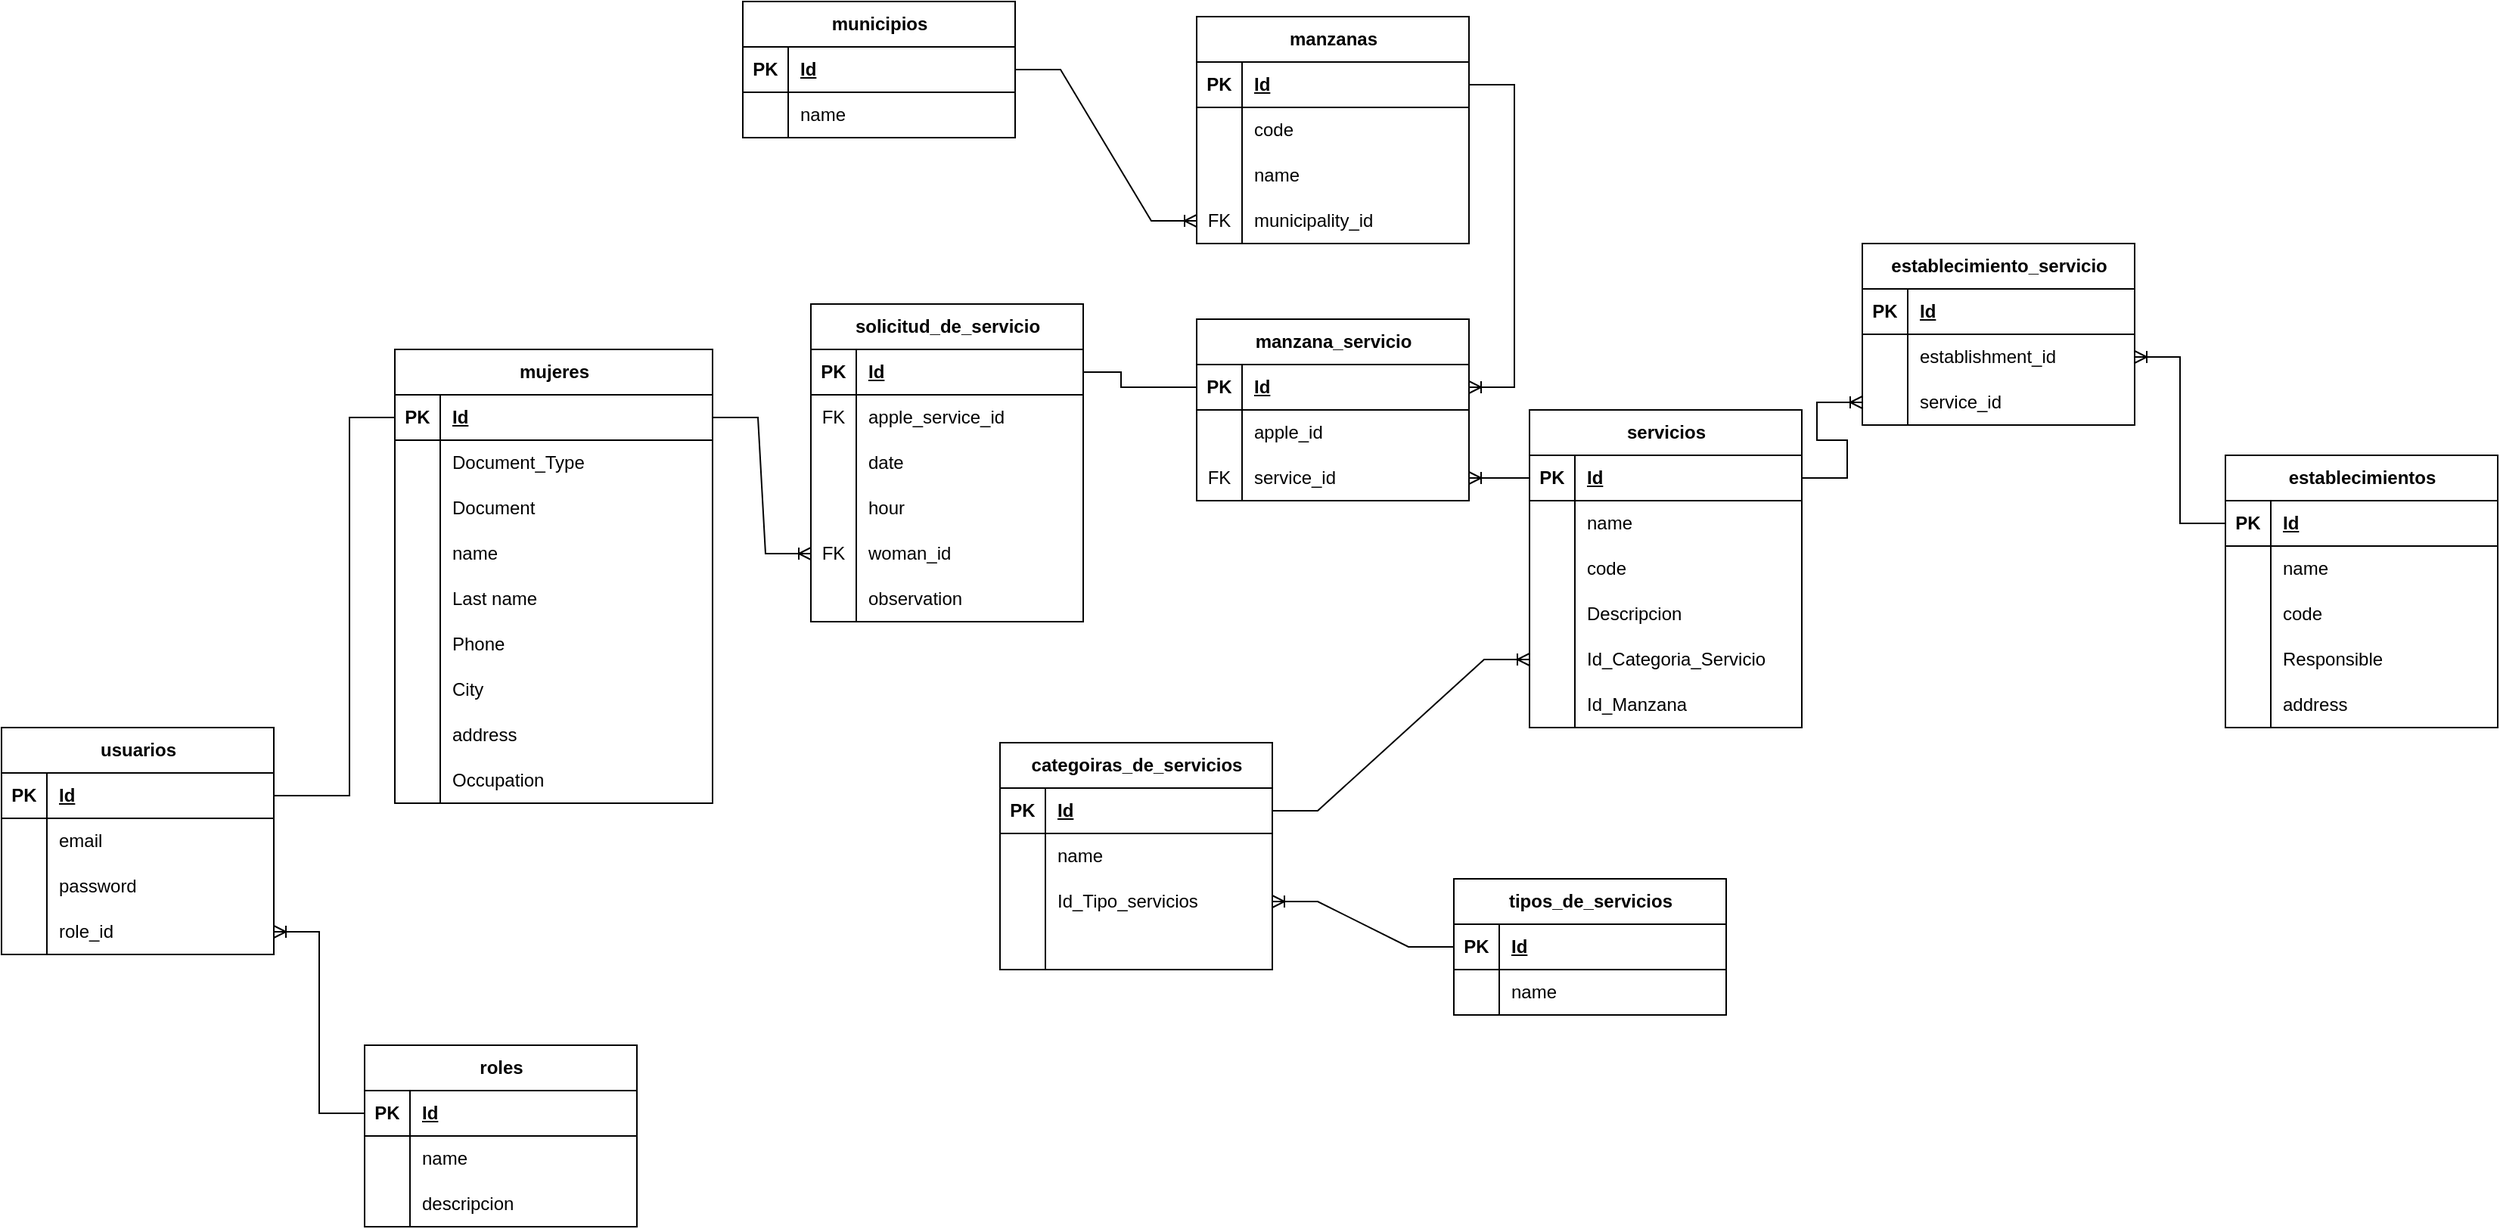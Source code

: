 <mxfile version="20.8.16" type="device"><diagram name="Página-1" id="1Esb1U3vn8KjZxYMrTXA"><mxGraphModel dx="1517" dy="405" grid="1" gridSize="10" guides="1" tooltips="1" connect="1" arrows="1" fold="1" page="1" pageScale="1" pageWidth="827" pageHeight="1169" math="0" shadow="0"><root><mxCell id="0"/><mxCell id="1" parent="0"/><mxCell id="nbecH-jG8fhPAwq5jKJ--27" value="manzanas" style="shape=table;startSize=30;container=1;collapsible=1;childLayout=tableLayout;fixedRows=1;rowLines=0;fontStyle=1;align=center;resizeLast=1;html=1;" parent="1" vertex="1"><mxGeometry x="180" y="40" width="180" height="150" as="geometry"/></mxCell><mxCell id="nbecH-jG8fhPAwq5jKJ--28" value="" style="shape=tableRow;horizontal=0;startSize=0;swimlaneHead=0;swimlaneBody=0;fillColor=none;collapsible=0;dropTarget=0;points=[[0,0.5],[1,0.5]];portConstraint=eastwest;top=0;left=0;right=0;bottom=1;" parent="nbecH-jG8fhPAwq5jKJ--27" vertex="1"><mxGeometry y="30" width="180" height="30" as="geometry"/></mxCell><mxCell id="nbecH-jG8fhPAwq5jKJ--29" value="PK" style="shape=partialRectangle;connectable=0;fillColor=none;top=0;left=0;bottom=0;right=0;fontStyle=1;overflow=hidden;whiteSpace=wrap;html=1;" parent="nbecH-jG8fhPAwq5jKJ--28" vertex="1"><mxGeometry width="30" height="30" as="geometry"><mxRectangle width="30" height="30" as="alternateBounds"/></mxGeometry></mxCell><mxCell id="nbecH-jG8fhPAwq5jKJ--30" value="Id" style="shape=partialRectangle;connectable=0;fillColor=none;top=0;left=0;bottom=0;right=0;align=left;spacingLeft=6;fontStyle=5;overflow=hidden;whiteSpace=wrap;html=1;" parent="nbecH-jG8fhPAwq5jKJ--28" vertex="1"><mxGeometry x="30" width="150" height="30" as="geometry"><mxRectangle width="150" height="30" as="alternateBounds"/></mxGeometry></mxCell><mxCell id="nbecH-jG8fhPAwq5jKJ--31" value="" style="shape=tableRow;horizontal=0;startSize=0;swimlaneHead=0;swimlaneBody=0;fillColor=none;collapsible=0;dropTarget=0;points=[[0,0.5],[1,0.5]];portConstraint=eastwest;top=0;left=0;right=0;bottom=0;" parent="nbecH-jG8fhPAwq5jKJ--27" vertex="1"><mxGeometry y="60" width="180" height="30" as="geometry"/></mxCell><mxCell id="nbecH-jG8fhPAwq5jKJ--32" value="" style="shape=partialRectangle;connectable=0;fillColor=none;top=0;left=0;bottom=0;right=0;editable=1;overflow=hidden;whiteSpace=wrap;html=1;" parent="nbecH-jG8fhPAwq5jKJ--31" vertex="1"><mxGeometry width="30" height="30" as="geometry"><mxRectangle width="30" height="30" as="alternateBounds"/></mxGeometry></mxCell><mxCell id="nbecH-jG8fhPAwq5jKJ--33" value="code" style="shape=partialRectangle;connectable=0;fillColor=none;top=0;left=0;bottom=0;right=0;align=left;spacingLeft=6;overflow=hidden;whiteSpace=wrap;html=1;" parent="nbecH-jG8fhPAwq5jKJ--31" vertex="1"><mxGeometry x="30" width="150" height="30" as="geometry"><mxRectangle width="150" height="30" as="alternateBounds"/></mxGeometry></mxCell><mxCell id="nbecH-jG8fhPAwq5jKJ--34" value="" style="shape=tableRow;horizontal=0;startSize=0;swimlaneHead=0;swimlaneBody=0;fillColor=none;collapsible=0;dropTarget=0;points=[[0,0.5],[1,0.5]];portConstraint=eastwest;top=0;left=0;right=0;bottom=0;" parent="nbecH-jG8fhPAwq5jKJ--27" vertex="1"><mxGeometry y="90" width="180" height="30" as="geometry"/></mxCell><mxCell id="nbecH-jG8fhPAwq5jKJ--35" value="" style="shape=partialRectangle;connectable=0;fillColor=none;top=0;left=0;bottom=0;right=0;editable=1;overflow=hidden;whiteSpace=wrap;html=1;" parent="nbecH-jG8fhPAwq5jKJ--34" vertex="1"><mxGeometry width="30" height="30" as="geometry"><mxRectangle width="30" height="30" as="alternateBounds"/></mxGeometry></mxCell><mxCell id="nbecH-jG8fhPAwq5jKJ--36" value="name" style="shape=partialRectangle;connectable=0;fillColor=none;top=0;left=0;bottom=0;right=0;align=left;spacingLeft=6;overflow=hidden;whiteSpace=wrap;html=1;" parent="nbecH-jG8fhPAwq5jKJ--34" vertex="1"><mxGeometry x="30" width="150" height="30" as="geometry"><mxRectangle width="150" height="30" as="alternateBounds"/></mxGeometry></mxCell><mxCell id="nbecH-jG8fhPAwq5jKJ--37" value="" style="shape=tableRow;horizontal=0;startSize=0;swimlaneHead=0;swimlaneBody=0;fillColor=none;collapsible=0;dropTarget=0;points=[[0,0.5],[1,0.5]];portConstraint=eastwest;top=0;left=0;right=0;bottom=0;" parent="nbecH-jG8fhPAwq5jKJ--27" vertex="1"><mxGeometry y="120" width="180" height="30" as="geometry"/></mxCell><mxCell id="nbecH-jG8fhPAwq5jKJ--38" value="FK" style="shape=partialRectangle;connectable=0;fillColor=none;top=0;left=0;bottom=0;right=0;editable=1;overflow=hidden;whiteSpace=wrap;html=1;" parent="nbecH-jG8fhPAwq5jKJ--37" vertex="1"><mxGeometry width="30" height="30" as="geometry"><mxRectangle width="30" height="30" as="alternateBounds"/></mxGeometry></mxCell><mxCell id="nbecH-jG8fhPAwq5jKJ--39" value="municipality_id" style="shape=partialRectangle;connectable=0;fillColor=none;top=0;left=0;bottom=0;right=0;align=left;spacingLeft=6;overflow=hidden;whiteSpace=wrap;html=1;" parent="nbecH-jG8fhPAwq5jKJ--37" vertex="1"><mxGeometry x="30" width="150" height="30" as="geometry"><mxRectangle width="150" height="30" as="alternateBounds"/></mxGeometry></mxCell><mxCell id="nbecH-jG8fhPAwq5jKJ--40" value="municipios" style="shape=table;startSize=30;container=1;collapsible=1;childLayout=tableLayout;fixedRows=1;rowLines=0;fontStyle=1;align=center;resizeLast=1;html=1;" parent="1" vertex="1"><mxGeometry x="-120" y="30" width="180" height="90" as="geometry"/></mxCell><mxCell id="nbecH-jG8fhPAwq5jKJ--41" value="" style="shape=tableRow;horizontal=0;startSize=0;swimlaneHead=0;swimlaneBody=0;fillColor=none;collapsible=0;dropTarget=0;points=[[0,0.5],[1,0.5]];portConstraint=eastwest;top=0;left=0;right=0;bottom=1;" parent="nbecH-jG8fhPAwq5jKJ--40" vertex="1"><mxGeometry y="30" width="180" height="30" as="geometry"/></mxCell><mxCell id="nbecH-jG8fhPAwq5jKJ--42" value="PK" style="shape=partialRectangle;connectable=0;fillColor=none;top=0;left=0;bottom=0;right=0;fontStyle=1;overflow=hidden;whiteSpace=wrap;html=1;" parent="nbecH-jG8fhPAwq5jKJ--41" vertex="1"><mxGeometry width="30" height="30" as="geometry"><mxRectangle width="30" height="30" as="alternateBounds"/></mxGeometry></mxCell><mxCell id="nbecH-jG8fhPAwq5jKJ--43" value="Id" style="shape=partialRectangle;connectable=0;fillColor=none;top=0;left=0;bottom=0;right=0;align=left;spacingLeft=6;fontStyle=5;overflow=hidden;whiteSpace=wrap;html=1;" parent="nbecH-jG8fhPAwq5jKJ--41" vertex="1"><mxGeometry x="30" width="150" height="30" as="geometry"><mxRectangle width="150" height="30" as="alternateBounds"/></mxGeometry></mxCell><mxCell id="nbecH-jG8fhPAwq5jKJ--44" value="" style="shape=tableRow;horizontal=0;startSize=0;swimlaneHead=0;swimlaneBody=0;fillColor=none;collapsible=0;dropTarget=0;points=[[0,0.5],[1,0.5]];portConstraint=eastwest;top=0;left=0;right=0;bottom=0;" parent="nbecH-jG8fhPAwq5jKJ--40" vertex="1"><mxGeometry y="60" width="180" height="30" as="geometry"/></mxCell><mxCell id="nbecH-jG8fhPAwq5jKJ--45" value="" style="shape=partialRectangle;connectable=0;fillColor=none;top=0;left=0;bottom=0;right=0;editable=1;overflow=hidden;whiteSpace=wrap;html=1;" parent="nbecH-jG8fhPAwq5jKJ--44" vertex="1"><mxGeometry width="30" height="30" as="geometry"><mxRectangle width="30" height="30" as="alternateBounds"/></mxGeometry></mxCell><mxCell id="nbecH-jG8fhPAwq5jKJ--46" value="name" style="shape=partialRectangle;connectable=0;fillColor=none;top=0;left=0;bottom=0;right=0;align=left;spacingLeft=6;overflow=hidden;whiteSpace=wrap;html=1;" parent="nbecH-jG8fhPAwq5jKJ--44" vertex="1"><mxGeometry x="30" width="150" height="30" as="geometry"><mxRectangle width="150" height="30" as="alternateBounds"/></mxGeometry></mxCell><mxCell id="nbecH-jG8fhPAwq5jKJ--53" value="tipos_de_servicios" style="shape=table;startSize=30;container=1;collapsible=1;childLayout=tableLayout;fixedRows=1;rowLines=0;fontStyle=1;align=center;resizeLast=1;html=1;" parent="1" vertex="1"><mxGeometry x="350" y="610" width="180" height="90" as="geometry"/></mxCell><mxCell id="nbecH-jG8fhPAwq5jKJ--54" value="" style="shape=tableRow;horizontal=0;startSize=0;swimlaneHead=0;swimlaneBody=0;fillColor=none;collapsible=0;dropTarget=0;points=[[0,0.5],[1,0.5]];portConstraint=eastwest;top=0;left=0;right=0;bottom=1;" parent="nbecH-jG8fhPAwq5jKJ--53" vertex="1"><mxGeometry y="30" width="180" height="30" as="geometry"/></mxCell><mxCell id="nbecH-jG8fhPAwq5jKJ--55" value="PK" style="shape=partialRectangle;connectable=0;fillColor=none;top=0;left=0;bottom=0;right=0;fontStyle=1;overflow=hidden;whiteSpace=wrap;html=1;" parent="nbecH-jG8fhPAwq5jKJ--54" vertex="1"><mxGeometry width="30" height="30" as="geometry"><mxRectangle width="30" height="30" as="alternateBounds"/></mxGeometry></mxCell><mxCell id="nbecH-jG8fhPAwq5jKJ--56" value="Id" style="shape=partialRectangle;connectable=0;fillColor=none;top=0;left=0;bottom=0;right=0;align=left;spacingLeft=6;fontStyle=5;overflow=hidden;whiteSpace=wrap;html=1;" parent="nbecH-jG8fhPAwq5jKJ--54" vertex="1"><mxGeometry x="30" width="150" height="30" as="geometry"><mxRectangle width="150" height="30" as="alternateBounds"/></mxGeometry></mxCell><mxCell id="nbecH-jG8fhPAwq5jKJ--57" value="" style="shape=tableRow;horizontal=0;startSize=0;swimlaneHead=0;swimlaneBody=0;fillColor=none;collapsible=0;dropTarget=0;points=[[0,0.5],[1,0.5]];portConstraint=eastwest;top=0;left=0;right=0;bottom=0;" parent="nbecH-jG8fhPAwq5jKJ--53" vertex="1"><mxGeometry y="60" width="180" height="30" as="geometry"/></mxCell><mxCell id="nbecH-jG8fhPAwq5jKJ--58" value="" style="shape=partialRectangle;connectable=0;fillColor=none;top=0;left=0;bottom=0;right=0;editable=1;overflow=hidden;whiteSpace=wrap;html=1;" parent="nbecH-jG8fhPAwq5jKJ--57" vertex="1"><mxGeometry width="30" height="30" as="geometry"><mxRectangle width="30" height="30" as="alternateBounds"/></mxGeometry></mxCell><mxCell id="nbecH-jG8fhPAwq5jKJ--59" value="name" style="shape=partialRectangle;connectable=0;fillColor=none;top=0;left=0;bottom=0;right=0;align=left;spacingLeft=6;overflow=hidden;whiteSpace=wrap;html=1;" parent="nbecH-jG8fhPAwq5jKJ--57" vertex="1"><mxGeometry x="30" width="150" height="30" as="geometry"><mxRectangle width="150" height="30" as="alternateBounds"/></mxGeometry></mxCell><mxCell id="nbecH-jG8fhPAwq5jKJ--67" value="categoiras_de_servicios" style="shape=table;startSize=30;container=1;collapsible=1;childLayout=tableLayout;fixedRows=1;rowLines=0;fontStyle=1;align=center;resizeLast=1;html=1;" parent="1" vertex="1"><mxGeometry x="50" y="520" width="180" height="150" as="geometry"/></mxCell><mxCell id="nbecH-jG8fhPAwq5jKJ--68" value="" style="shape=tableRow;horizontal=0;startSize=0;swimlaneHead=0;swimlaneBody=0;fillColor=none;collapsible=0;dropTarget=0;points=[[0,0.5],[1,0.5]];portConstraint=eastwest;top=0;left=0;right=0;bottom=1;" parent="nbecH-jG8fhPAwq5jKJ--67" vertex="1"><mxGeometry y="30" width="180" height="30" as="geometry"/></mxCell><mxCell id="nbecH-jG8fhPAwq5jKJ--69" value="PK" style="shape=partialRectangle;connectable=0;fillColor=none;top=0;left=0;bottom=0;right=0;fontStyle=1;overflow=hidden;whiteSpace=wrap;html=1;" parent="nbecH-jG8fhPAwq5jKJ--68" vertex="1"><mxGeometry width="30" height="30" as="geometry"><mxRectangle width="30" height="30" as="alternateBounds"/></mxGeometry></mxCell><mxCell id="nbecH-jG8fhPAwq5jKJ--70" value="Id" style="shape=partialRectangle;connectable=0;fillColor=none;top=0;left=0;bottom=0;right=0;align=left;spacingLeft=6;fontStyle=5;overflow=hidden;whiteSpace=wrap;html=1;" parent="nbecH-jG8fhPAwq5jKJ--68" vertex="1"><mxGeometry x="30" width="150" height="30" as="geometry"><mxRectangle width="150" height="30" as="alternateBounds"/></mxGeometry></mxCell><mxCell id="nbecH-jG8fhPAwq5jKJ--71" value="" style="shape=tableRow;horizontal=0;startSize=0;swimlaneHead=0;swimlaneBody=0;fillColor=none;collapsible=0;dropTarget=0;points=[[0,0.5],[1,0.5]];portConstraint=eastwest;top=0;left=0;right=0;bottom=0;" parent="nbecH-jG8fhPAwq5jKJ--67" vertex="1"><mxGeometry y="60" width="180" height="30" as="geometry"/></mxCell><mxCell id="nbecH-jG8fhPAwq5jKJ--72" value="" style="shape=partialRectangle;connectable=0;fillColor=none;top=0;left=0;bottom=0;right=0;editable=1;overflow=hidden;whiteSpace=wrap;html=1;" parent="nbecH-jG8fhPAwq5jKJ--71" vertex="1"><mxGeometry width="30" height="30" as="geometry"><mxRectangle width="30" height="30" as="alternateBounds"/></mxGeometry></mxCell><mxCell id="nbecH-jG8fhPAwq5jKJ--73" value="name" style="shape=partialRectangle;connectable=0;fillColor=none;top=0;left=0;bottom=0;right=0;align=left;spacingLeft=6;overflow=hidden;whiteSpace=wrap;html=1;" parent="nbecH-jG8fhPAwq5jKJ--71" vertex="1"><mxGeometry x="30" width="150" height="30" as="geometry"><mxRectangle width="150" height="30" as="alternateBounds"/></mxGeometry></mxCell><mxCell id="nbecH-jG8fhPAwq5jKJ--74" value="" style="shape=tableRow;horizontal=0;startSize=0;swimlaneHead=0;swimlaneBody=0;fillColor=none;collapsible=0;dropTarget=0;points=[[0,0.5],[1,0.5]];portConstraint=eastwest;top=0;left=0;right=0;bottom=0;" parent="nbecH-jG8fhPAwq5jKJ--67" vertex="1"><mxGeometry y="90" width="180" height="30" as="geometry"/></mxCell><mxCell id="nbecH-jG8fhPAwq5jKJ--75" value="" style="shape=partialRectangle;connectable=0;fillColor=none;top=0;left=0;bottom=0;right=0;editable=1;overflow=hidden;whiteSpace=wrap;html=1;" parent="nbecH-jG8fhPAwq5jKJ--74" vertex="1"><mxGeometry width="30" height="30" as="geometry"><mxRectangle width="30" height="30" as="alternateBounds"/></mxGeometry></mxCell><mxCell id="nbecH-jG8fhPAwq5jKJ--76" value="Id_Tipo_servicios" style="shape=partialRectangle;connectable=0;fillColor=none;top=0;left=0;bottom=0;right=0;align=left;spacingLeft=6;overflow=hidden;whiteSpace=wrap;html=1;" parent="nbecH-jG8fhPAwq5jKJ--74" vertex="1"><mxGeometry x="30" width="150" height="30" as="geometry"><mxRectangle width="150" height="30" as="alternateBounds"/></mxGeometry></mxCell><mxCell id="nbecH-jG8fhPAwq5jKJ--77" value="" style="shape=tableRow;horizontal=0;startSize=0;swimlaneHead=0;swimlaneBody=0;fillColor=none;collapsible=0;dropTarget=0;points=[[0,0.5],[1,0.5]];portConstraint=eastwest;top=0;left=0;right=0;bottom=0;" parent="nbecH-jG8fhPAwq5jKJ--67" vertex="1"><mxGeometry y="120" width="180" height="30" as="geometry"/></mxCell><mxCell id="nbecH-jG8fhPAwq5jKJ--78" value="" style="shape=partialRectangle;connectable=0;fillColor=none;top=0;left=0;bottom=0;right=0;editable=1;overflow=hidden;whiteSpace=wrap;html=1;" parent="nbecH-jG8fhPAwq5jKJ--77" vertex="1"><mxGeometry width="30" height="30" as="geometry"><mxRectangle width="30" height="30" as="alternateBounds"/></mxGeometry></mxCell><mxCell id="nbecH-jG8fhPAwq5jKJ--79" value="" style="shape=partialRectangle;connectable=0;fillColor=none;top=0;left=0;bottom=0;right=0;align=left;spacingLeft=6;overflow=hidden;whiteSpace=wrap;html=1;" parent="nbecH-jG8fhPAwq5jKJ--77" vertex="1"><mxGeometry x="30" width="150" height="30" as="geometry"><mxRectangle width="150" height="30" as="alternateBounds"/></mxGeometry></mxCell><mxCell id="nbecH-jG8fhPAwq5jKJ--80" value="servicios" style="shape=table;startSize=30;container=1;collapsible=1;childLayout=tableLayout;fixedRows=1;rowLines=0;fontStyle=1;align=center;resizeLast=1;html=1;" parent="1" vertex="1"><mxGeometry x="400" y="300" width="180" height="210" as="geometry"/></mxCell><mxCell id="nbecH-jG8fhPAwq5jKJ--81" value="" style="shape=tableRow;horizontal=0;startSize=0;swimlaneHead=0;swimlaneBody=0;fillColor=none;collapsible=0;dropTarget=0;points=[[0,0.5],[1,0.5]];portConstraint=eastwest;top=0;left=0;right=0;bottom=1;" parent="nbecH-jG8fhPAwq5jKJ--80" vertex="1"><mxGeometry y="30" width="180" height="30" as="geometry"/></mxCell><mxCell id="nbecH-jG8fhPAwq5jKJ--82" value="PK" style="shape=partialRectangle;connectable=0;fillColor=none;top=0;left=0;bottom=0;right=0;fontStyle=1;overflow=hidden;whiteSpace=wrap;html=1;" parent="nbecH-jG8fhPAwq5jKJ--81" vertex="1"><mxGeometry width="30" height="30" as="geometry"><mxRectangle width="30" height="30" as="alternateBounds"/></mxGeometry></mxCell><mxCell id="nbecH-jG8fhPAwq5jKJ--83" value="Id" style="shape=partialRectangle;connectable=0;fillColor=none;top=0;left=0;bottom=0;right=0;align=left;spacingLeft=6;fontStyle=5;overflow=hidden;whiteSpace=wrap;html=1;" parent="nbecH-jG8fhPAwq5jKJ--81" vertex="1"><mxGeometry x="30" width="150" height="30" as="geometry"><mxRectangle width="150" height="30" as="alternateBounds"/></mxGeometry></mxCell><mxCell id="nbecH-jG8fhPAwq5jKJ--84" value="" style="shape=tableRow;horizontal=0;startSize=0;swimlaneHead=0;swimlaneBody=0;fillColor=none;collapsible=0;dropTarget=0;points=[[0,0.5],[1,0.5]];portConstraint=eastwest;top=0;left=0;right=0;bottom=0;" parent="nbecH-jG8fhPAwq5jKJ--80" vertex="1"><mxGeometry y="60" width="180" height="30" as="geometry"/></mxCell><mxCell id="nbecH-jG8fhPAwq5jKJ--85" value="" style="shape=partialRectangle;connectable=0;fillColor=none;top=0;left=0;bottom=0;right=0;editable=1;overflow=hidden;whiteSpace=wrap;html=1;" parent="nbecH-jG8fhPAwq5jKJ--84" vertex="1"><mxGeometry width="30" height="30" as="geometry"><mxRectangle width="30" height="30" as="alternateBounds"/></mxGeometry></mxCell><mxCell id="nbecH-jG8fhPAwq5jKJ--86" value="name" style="shape=partialRectangle;connectable=0;fillColor=none;top=0;left=0;bottom=0;right=0;align=left;spacingLeft=6;overflow=hidden;whiteSpace=wrap;html=1;" parent="nbecH-jG8fhPAwq5jKJ--84" vertex="1"><mxGeometry x="30" width="150" height="30" as="geometry"><mxRectangle width="150" height="30" as="alternateBounds"/></mxGeometry></mxCell><mxCell id="nbecH-jG8fhPAwq5jKJ--87" value="" style="shape=tableRow;horizontal=0;startSize=0;swimlaneHead=0;swimlaneBody=0;fillColor=none;collapsible=0;dropTarget=0;points=[[0,0.5],[1,0.5]];portConstraint=eastwest;top=0;left=0;right=0;bottom=0;" parent="nbecH-jG8fhPAwq5jKJ--80" vertex="1"><mxGeometry y="90" width="180" height="30" as="geometry"/></mxCell><mxCell id="nbecH-jG8fhPAwq5jKJ--88" value="" style="shape=partialRectangle;connectable=0;fillColor=none;top=0;left=0;bottom=0;right=0;editable=1;overflow=hidden;whiteSpace=wrap;html=1;" parent="nbecH-jG8fhPAwq5jKJ--87" vertex="1"><mxGeometry width="30" height="30" as="geometry"><mxRectangle width="30" height="30" as="alternateBounds"/></mxGeometry></mxCell><mxCell id="nbecH-jG8fhPAwq5jKJ--89" value="code" style="shape=partialRectangle;connectable=0;fillColor=none;top=0;left=0;bottom=0;right=0;align=left;spacingLeft=6;overflow=hidden;whiteSpace=wrap;html=1;" parent="nbecH-jG8fhPAwq5jKJ--87" vertex="1"><mxGeometry x="30" width="150" height="30" as="geometry"><mxRectangle width="150" height="30" as="alternateBounds"/></mxGeometry></mxCell><mxCell id="nbecH-jG8fhPAwq5jKJ--90" value="" style="shape=tableRow;horizontal=0;startSize=0;swimlaneHead=0;swimlaneBody=0;fillColor=none;collapsible=0;dropTarget=0;points=[[0,0.5],[1,0.5]];portConstraint=eastwest;top=0;left=0;right=0;bottom=0;" parent="nbecH-jG8fhPAwq5jKJ--80" vertex="1"><mxGeometry y="120" width="180" height="30" as="geometry"/></mxCell><mxCell id="nbecH-jG8fhPAwq5jKJ--91" value="" style="shape=partialRectangle;connectable=0;fillColor=none;top=0;left=0;bottom=0;right=0;editable=1;overflow=hidden;whiteSpace=wrap;html=1;" parent="nbecH-jG8fhPAwq5jKJ--90" vertex="1"><mxGeometry width="30" height="30" as="geometry"><mxRectangle width="30" height="30" as="alternateBounds"/></mxGeometry></mxCell><mxCell id="nbecH-jG8fhPAwq5jKJ--92" value="Descripcion" style="shape=partialRectangle;connectable=0;fillColor=none;top=0;left=0;bottom=0;right=0;align=left;spacingLeft=6;overflow=hidden;whiteSpace=wrap;html=1;" parent="nbecH-jG8fhPAwq5jKJ--90" vertex="1"><mxGeometry x="30" width="150" height="30" as="geometry"><mxRectangle width="150" height="30" as="alternateBounds"/></mxGeometry></mxCell><mxCell id="nbecH-jG8fhPAwq5jKJ--207" value="" style="shape=tableRow;horizontal=0;startSize=0;swimlaneHead=0;swimlaneBody=0;fillColor=none;collapsible=0;dropTarget=0;points=[[0,0.5],[1,0.5]];portConstraint=eastwest;top=0;left=0;right=0;bottom=0;" parent="nbecH-jG8fhPAwq5jKJ--80" vertex="1"><mxGeometry y="150" width="180" height="30" as="geometry"/></mxCell><mxCell id="nbecH-jG8fhPAwq5jKJ--208" value="" style="shape=partialRectangle;connectable=0;fillColor=none;top=0;left=0;bottom=0;right=0;editable=1;overflow=hidden;whiteSpace=wrap;html=1;" parent="nbecH-jG8fhPAwq5jKJ--207" vertex="1"><mxGeometry width="30" height="30" as="geometry"><mxRectangle width="30" height="30" as="alternateBounds"/></mxGeometry></mxCell><mxCell id="nbecH-jG8fhPAwq5jKJ--209" value="Id_Categoria_Servicio" style="shape=partialRectangle;connectable=0;fillColor=none;top=0;left=0;bottom=0;right=0;align=left;spacingLeft=6;overflow=hidden;whiteSpace=wrap;html=1;" parent="nbecH-jG8fhPAwq5jKJ--207" vertex="1"><mxGeometry x="30" width="150" height="30" as="geometry"><mxRectangle width="150" height="30" as="alternateBounds"/></mxGeometry></mxCell><mxCell id="nbecH-jG8fhPAwq5jKJ--210" value="" style="shape=tableRow;horizontal=0;startSize=0;swimlaneHead=0;swimlaneBody=0;fillColor=none;collapsible=0;dropTarget=0;points=[[0,0.5],[1,0.5]];portConstraint=eastwest;top=0;left=0;right=0;bottom=0;" parent="nbecH-jG8fhPAwq5jKJ--80" vertex="1"><mxGeometry y="180" width="180" height="30" as="geometry"/></mxCell><mxCell id="nbecH-jG8fhPAwq5jKJ--211" value="" style="shape=partialRectangle;connectable=0;fillColor=none;top=0;left=0;bottom=0;right=0;editable=1;overflow=hidden;whiteSpace=wrap;html=1;" parent="nbecH-jG8fhPAwq5jKJ--210" vertex="1"><mxGeometry width="30" height="30" as="geometry"><mxRectangle width="30" height="30" as="alternateBounds"/></mxGeometry></mxCell><mxCell id="nbecH-jG8fhPAwq5jKJ--212" value="Id_Manzana" style="shape=partialRectangle;connectable=0;fillColor=none;top=0;left=0;bottom=0;right=0;align=left;spacingLeft=6;overflow=hidden;whiteSpace=wrap;html=1;" parent="nbecH-jG8fhPAwq5jKJ--210" vertex="1"><mxGeometry x="30" width="150" height="30" as="geometry"><mxRectangle width="150" height="30" as="alternateBounds"/></mxGeometry></mxCell><mxCell id="nbecH-jG8fhPAwq5jKJ--141" value="establecimientos" style="shape=table;startSize=30;container=1;collapsible=1;childLayout=tableLayout;fixedRows=1;rowLines=0;fontStyle=1;align=center;resizeLast=1;html=1;" parent="1" vertex="1"><mxGeometry x="860" y="330" width="180" height="180" as="geometry"/></mxCell><mxCell id="nbecH-jG8fhPAwq5jKJ--142" value="" style="shape=tableRow;horizontal=0;startSize=0;swimlaneHead=0;swimlaneBody=0;fillColor=none;collapsible=0;dropTarget=0;points=[[0,0.5],[1,0.5]];portConstraint=eastwest;top=0;left=0;right=0;bottom=1;" parent="nbecH-jG8fhPAwq5jKJ--141" vertex="1"><mxGeometry y="30" width="180" height="30" as="geometry"/></mxCell><mxCell id="nbecH-jG8fhPAwq5jKJ--143" value="PK" style="shape=partialRectangle;connectable=0;fillColor=none;top=0;left=0;bottom=0;right=0;fontStyle=1;overflow=hidden;whiteSpace=wrap;html=1;" parent="nbecH-jG8fhPAwq5jKJ--142" vertex="1"><mxGeometry width="30" height="30" as="geometry"><mxRectangle width="30" height="30" as="alternateBounds"/></mxGeometry></mxCell><mxCell id="nbecH-jG8fhPAwq5jKJ--144" value="Id" style="shape=partialRectangle;connectable=0;fillColor=none;top=0;left=0;bottom=0;right=0;align=left;spacingLeft=6;fontStyle=5;overflow=hidden;whiteSpace=wrap;html=1;" parent="nbecH-jG8fhPAwq5jKJ--142" vertex="1"><mxGeometry x="30" width="150" height="30" as="geometry"><mxRectangle width="150" height="30" as="alternateBounds"/></mxGeometry></mxCell><mxCell id="nbecH-jG8fhPAwq5jKJ--145" value="" style="shape=tableRow;horizontal=0;startSize=0;swimlaneHead=0;swimlaneBody=0;fillColor=none;collapsible=0;dropTarget=0;points=[[0,0.5],[1,0.5]];portConstraint=eastwest;top=0;left=0;right=0;bottom=0;" parent="nbecH-jG8fhPAwq5jKJ--141" vertex="1"><mxGeometry y="60" width="180" height="30" as="geometry"/></mxCell><mxCell id="nbecH-jG8fhPAwq5jKJ--146" value="" style="shape=partialRectangle;connectable=0;fillColor=none;top=0;left=0;bottom=0;right=0;editable=1;overflow=hidden;whiteSpace=wrap;html=1;" parent="nbecH-jG8fhPAwq5jKJ--145" vertex="1"><mxGeometry width="30" height="30" as="geometry"><mxRectangle width="30" height="30" as="alternateBounds"/></mxGeometry></mxCell><mxCell id="nbecH-jG8fhPAwq5jKJ--147" value="name" style="shape=partialRectangle;connectable=0;fillColor=none;top=0;left=0;bottom=0;right=0;align=left;spacingLeft=6;overflow=hidden;whiteSpace=wrap;html=1;" parent="nbecH-jG8fhPAwq5jKJ--145" vertex="1"><mxGeometry x="30" width="150" height="30" as="geometry"><mxRectangle width="150" height="30" as="alternateBounds"/></mxGeometry></mxCell><mxCell id="nbecH-jG8fhPAwq5jKJ--148" value="" style="shape=tableRow;horizontal=0;startSize=0;swimlaneHead=0;swimlaneBody=0;fillColor=none;collapsible=0;dropTarget=0;points=[[0,0.5],[1,0.5]];portConstraint=eastwest;top=0;left=0;right=0;bottom=0;" parent="nbecH-jG8fhPAwq5jKJ--141" vertex="1"><mxGeometry y="90" width="180" height="30" as="geometry"/></mxCell><mxCell id="nbecH-jG8fhPAwq5jKJ--149" value="" style="shape=partialRectangle;connectable=0;fillColor=none;top=0;left=0;bottom=0;right=0;editable=1;overflow=hidden;whiteSpace=wrap;html=1;" parent="nbecH-jG8fhPAwq5jKJ--148" vertex="1"><mxGeometry width="30" height="30" as="geometry"><mxRectangle width="30" height="30" as="alternateBounds"/></mxGeometry></mxCell><mxCell id="nbecH-jG8fhPAwq5jKJ--150" value="code" style="shape=partialRectangle;connectable=0;fillColor=none;top=0;left=0;bottom=0;right=0;align=left;spacingLeft=6;overflow=hidden;whiteSpace=wrap;html=1;" parent="nbecH-jG8fhPAwq5jKJ--148" vertex="1"><mxGeometry x="30" width="150" height="30" as="geometry"><mxRectangle width="150" height="30" as="alternateBounds"/></mxGeometry></mxCell><mxCell id="nbecH-jG8fhPAwq5jKJ--151" value="" style="shape=tableRow;horizontal=0;startSize=0;swimlaneHead=0;swimlaneBody=0;fillColor=none;collapsible=0;dropTarget=0;points=[[0,0.5],[1,0.5]];portConstraint=eastwest;top=0;left=0;right=0;bottom=0;" parent="nbecH-jG8fhPAwq5jKJ--141" vertex="1"><mxGeometry y="120" width="180" height="30" as="geometry"/></mxCell><mxCell id="nbecH-jG8fhPAwq5jKJ--152" value="" style="shape=partialRectangle;connectable=0;fillColor=none;top=0;left=0;bottom=0;right=0;editable=1;overflow=hidden;whiteSpace=wrap;html=1;" parent="nbecH-jG8fhPAwq5jKJ--151" vertex="1"><mxGeometry width="30" height="30" as="geometry"><mxRectangle width="30" height="30" as="alternateBounds"/></mxGeometry></mxCell><mxCell id="nbecH-jG8fhPAwq5jKJ--153" value="Responsible" style="shape=partialRectangle;connectable=0;fillColor=none;top=0;left=0;bottom=0;right=0;align=left;spacingLeft=6;overflow=hidden;whiteSpace=wrap;html=1;" parent="nbecH-jG8fhPAwq5jKJ--151" vertex="1"><mxGeometry x="30" width="150" height="30" as="geometry"><mxRectangle width="150" height="30" as="alternateBounds"/></mxGeometry></mxCell><mxCell id="nbecH-jG8fhPAwq5jKJ--154" value="" style="shape=tableRow;horizontal=0;startSize=0;swimlaneHead=0;swimlaneBody=0;fillColor=none;collapsible=0;dropTarget=0;points=[[0,0.5],[1,0.5]];portConstraint=eastwest;top=0;left=0;right=0;bottom=0;" parent="nbecH-jG8fhPAwq5jKJ--141" vertex="1"><mxGeometry y="150" width="180" height="30" as="geometry"/></mxCell><mxCell id="nbecH-jG8fhPAwq5jKJ--155" value="" style="shape=partialRectangle;connectable=0;fillColor=none;top=0;left=0;bottom=0;right=0;editable=1;overflow=hidden;whiteSpace=wrap;html=1;" parent="nbecH-jG8fhPAwq5jKJ--154" vertex="1"><mxGeometry width="30" height="30" as="geometry"><mxRectangle width="30" height="30" as="alternateBounds"/></mxGeometry></mxCell><mxCell id="nbecH-jG8fhPAwq5jKJ--156" value="address" style="shape=partialRectangle;connectable=0;fillColor=none;top=0;left=0;bottom=0;right=0;align=left;spacingLeft=6;overflow=hidden;whiteSpace=wrap;html=1;" parent="nbecH-jG8fhPAwq5jKJ--154" vertex="1"><mxGeometry x="30" width="150" height="30" as="geometry"><mxRectangle width="150" height="30" as="alternateBounds"/></mxGeometry></mxCell><mxCell id="nbecH-jG8fhPAwq5jKJ--157" value="solicitud_de_servicio" style="shape=table;startSize=30;container=1;collapsible=1;childLayout=tableLayout;fixedRows=1;rowLines=0;fontStyle=1;align=center;resizeLast=1;html=1;" parent="1" vertex="1"><mxGeometry x="-75" y="230" width="180" height="210" as="geometry"/></mxCell><mxCell id="nbecH-jG8fhPAwq5jKJ--158" value="" style="shape=tableRow;horizontal=0;startSize=0;swimlaneHead=0;swimlaneBody=0;fillColor=none;collapsible=0;dropTarget=0;points=[[0,0.5],[1,0.5]];portConstraint=eastwest;top=0;left=0;right=0;bottom=1;" parent="nbecH-jG8fhPAwq5jKJ--157" vertex="1"><mxGeometry y="30" width="180" height="30" as="geometry"/></mxCell><mxCell id="nbecH-jG8fhPAwq5jKJ--159" value="PK" style="shape=partialRectangle;connectable=0;fillColor=none;top=0;left=0;bottom=0;right=0;fontStyle=1;overflow=hidden;whiteSpace=wrap;html=1;" parent="nbecH-jG8fhPAwq5jKJ--158" vertex="1"><mxGeometry width="30" height="30" as="geometry"><mxRectangle width="30" height="30" as="alternateBounds"/></mxGeometry></mxCell><mxCell id="nbecH-jG8fhPAwq5jKJ--160" value="Id" style="shape=partialRectangle;connectable=0;fillColor=none;top=0;left=0;bottom=0;right=0;align=left;spacingLeft=6;fontStyle=5;overflow=hidden;whiteSpace=wrap;html=1;" parent="nbecH-jG8fhPAwq5jKJ--158" vertex="1"><mxGeometry x="30" width="150" height="30" as="geometry"><mxRectangle width="150" height="30" as="alternateBounds"/></mxGeometry></mxCell><mxCell id="nbecH-jG8fhPAwq5jKJ--161" value="" style="shape=tableRow;horizontal=0;startSize=0;swimlaneHead=0;swimlaneBody=0;fillColor=none;collapsible=0;dropTarget=0;points=[[0,0.5],[1,0.5]];portConstraint=eastwest;top=0;left=0;right=0;bottom=0;" parent="nbecH-jG8fhPAwq5jKJ--157" vertex="1"><mxGeometry y="60" width="180" height="30" as="geometry"/></mxCell><mxCell id="nbecH-jG8fhPAwq5jKJ--162" value="FK" style="shape=partialRectangle;connectable=0;fillColor=none;top=0;left=0;bottom=0;right=0;editable=1;overflow=hidden;whiteSpace=wrap;html=1;" parent="nbecH-jG8fhPAwq5jKJ--161" vertex="1"><mxGeometry width="30" height="30" as="geometry"><mxRectangle width="30" height="30" as="alternateBounds"/></mxGeometry></mxCell><mxCell id="nbecH-jG8fhPAwq5jKJ--163" value="apple_service_id" style="shape=partialRectangle;connectable=0;fillColor=none;top=0;left=0;bottom=0;right=0;align=left;spacingLeft=6;overflow=hidden;whiteSpace=wrap;html=1;" parent="nbecH-jG8fhPAwq5jKJ--161" vertex="1"><mxGeometry x="30" width="150" height="30" as="geometry"><mxRectangle width="150" height="30" as="alternateBounds"/></mxGeometry></mxCell><mxCell id="nbecH-jG8fhPAwq5jKJ--167" value="" style="shape=tableRow;horizontal=0;startSize=0;swimlaneHead=0;swimlaneBody=0;fillColor=none;collapsible=0;dropTarget=0;points=[[0,0.5],[1,0.5]];portConstraint=eastwest;top=0;left=0;right=0;bottom=0;" parent="nbecH-jG8fhPAwq5jKJ--157" vertex="1"><mxGeometry y="90" width="180" height="30" as="geometry"/></mxCell><mxCell id="nbecH-jG8fhPAwq5jKJ--168" value="" style="shape=partialRectangle;connectable=0;fillColor=none;top=0;left=0;bottom=0;right=0;editable=1;overflow=hidden;whiteSpace=wrap;html=1;" parent="nbecH-jG8fhPAwq5jKJ--167" vertex="1"><mxGeometry width="30" height="30" as="geometry"><mxRectangle width="30" height="30" as="alternateBounds"/></mxGeometry></mxCell><mxCell id="nbecH-jG8fhPAwq5jKJ--169" value="date" style="shape=partialRectangle;connectable=0;fillColor=none;top=0;left=0;bottom=0;right=0;align=left;spacingLeft=6;overflow=hidden;whiteSpace=wrap;html=1;" parent="nbecH-jG8fhPAwq5jKJ--167" vertex="1"><mxGeometry x="30" width="150" height="30" as="geometry"><mxRectangle width="150" height="30" as="alternateBounds"/></mxGeometry></mxCell><mxCell id="nbecH-jG8fhPAwq5jKJ--170" value="" style="shape=tableRow;horizontal=0;startSize=0;swimlaneHead=0;swimlaneBody=0;fillColor=none;collapsible=0;dropTarget=0;points=[[0,0.5],[1,0.5]];portConstraint=eastwest;top=0;left=0;right=0;bottom=0;" parent="nbecH-jG8fhPAwq5jKJ--157" vertex="1"><mxGeometry y="120" width="180" height="30" as="geometry"/></mxCell><mxCell id="nbecH-jG8fhPAwq5jKJ--171" value="" style="shape=partialRectangle;connectable=0;fillColor=none;top=0;left=0;bottom=0;right=0;editable=1;overflow=hidden;whiteSpace=wrap;html=1;" parent="nbecH-jG8fhPAwq5jKJ--170" vertex="1"><mxGeometry width="30" height="30" as="geometry"><mxRectangle width="30" height="30" as="alternateBounds"/></mxGeometry></mxCell><mxCell id="nbecH-jG8fhPAwq5jKJ--172" value="hour" style="shape=partialRectangle;connectable=0;fillColor=none;top=0;left=0;bottom=0;right=0;align=left;spacingLeft=6;overflow=hidden;whiteSpace=wrap;html=1;" parent="nbecH-jG8fhPAwq5jKJ--170" vertex="1"><mxGeometry x="30" width="150" height="30" as="geometry"><mxRectangle width="150" height="30" as="alternateBounds"/></mxGeometry></mxCell><mxCell id="nbecH-jG8fhPAwq5jKJ--254" value="" style="shape=tableRow;horizontal=0;startSize=0;swimlaneHead=0;swimlaneBody=0;fillColor=none;collapsible=0;dropTarget=0;points=[[0,0.5],[1,0.5]];portConstraint=eastwest;top=0;left=0;right=0;bottom=0;" parent="nbecH-jG8fhPAwq5jKJ--157" vertex="1"><mxGeometry y="150" width="180" height="30" as="geometry"/></mxCell><mxCell id="nbecH-jG8fhPAwq5jKJ--255" value="FK" style="shape=partialRectangle;connectable=0;fillColor=none;top=0;left=0;bottom=0;right=0;editable=1;overflow=hidden;whiteSpace=wrap;html=1;" parent="nbecH-jG8fhPAwq5jKJ--254" vertex="1"><mxGeometry width="30" height="30" as="geometry"><mxRectangle width="30" height="30" as="alternateBounds"/></mxGeometry></mxCell><mxCell id="nbecH-jG8fhPAwq5jKJ--256" value="woman_id" style="shape=partialRectangle;connectable=0;fillColor=none;top=0;left=0;bottom=0;right=0;align=left;spacingLeft=6;overflow=hidden;whiteSpace=wrap;html=1;" parent="nbecH-jG8fhPAwq5jKJ--254" vertex="1"><mxGeometry x="30" width="150" height="30" as="geometry"><mxRectangle width="150" height="30" as="alternateBounds"/></mxGeometry></mxCell><mxCell id="ko9aAt1r-LTC5mEfnq7g-16" value="" style="shape=tableRow;horizontal=0;startSize=0;swimlaneHead=0;swimlaneBody=0;fillColor=none;collapsible=0;dropTarget=0;points=[[0,0.5],[1,0.5]];portConstraint=eastwest;top=0;left=0;right=0;bottom=0;" vertex="1" parent="nbecH-jG8fhPAwq5jKJ--157"><mxGeometry y="180" width="180" height="30" as="geometry"/></mxCell><mxCell id="ko9aAt1r-LTC5mEfnq7g-17" value="" style="shape=partialRectangle;connectable=0;fillColor=none;top=0;left=0;bottom=0;right=0;editable=1;overflow=hidden;whiteSpace=wrap;html=1;" vertex="1" parent="ko9aAt1r-LTC5mEfnq7g-16"><mxGeometry width="30" height="30" as="geometry"><mxRectangle width="30" height="30" as="alternateBounds"/></mxGeometry></mxCell><mxCell id="ko9aAt1r-LTC5mEfnq7g-18" value="observation&lt;br&gt;" style="shape=partialRectangle;connectable=0;fillColor=none;top=0;left=0;bottom=0;right=0;align=left;spacingLeft=6;overflow=hidden;whiteSpace=wrap;html=1;" vertex="1" parent="ko9aAt1r-LTC5mEfnq7g-16"><mxGeometry x="30" width="150" height="30" as="geometry"><mxRectangle width="150" height="30" as="alternateBounds"/></mxGeometry></mxCell><mxCell id="nbecH-jG8fhPAwq5jKJ--173" value="mujeres" style="shape=table;startSize=30;container=1;collapsible=1;childLayout=tableLayout;fixedRows=1;rowLines=0;fontStyle=1;align=center;resizeLast=1;html=1;" parent="1" vertex="1"><mxGeometry x="-350" y="260" width="210" height="300" as="geometry"/></mxCell><mxCell id="nbecH-jG8fhPAwq5jKJ--174" value="" style="shape=tableRow;horizontal=0;startSize=0;swimlaneHead=0;swimlaneBody=0;fillColor=none;collapsible=0;dropTarget=0;points=[[0,0.5],[1,0.5]];portConstraint=eastwest;top=0;left=0;right=0;bottom=1;" parent="nbecH-jG8fhPAwq5jKJ--173" vertex="1"><mxGeometry y="30" width="210" height="30" as="geometry"/></mxCell><mxCell id="nbecH-jG8fhPAwq5jKJ--175" value="PK" style="shape=partialRectangle;connectable=0;fillColor=none;top=0;left=0;bottom=0;right=0;fontStyle=1;overflow=hidden;whiteSpace=wrap;html=1;" parent="nbecH-jG8fhPAwq5jKJ--174" vertex="1"><mxGeometry width="30" height="30" as="geometry"><mxRectangle width="30" height="30" as="alternateBounds"/></mxGeometry></mxCell><mxCell id="nbecH-jG8fhPAwq5jKJ--176" value="Id" style="shape=partialRectangle;connectable=0;fillColor=none;top=0;left=0;bottom=0;right=0;align=left;spacingLeft=6;fontStyle=5;overflow=hidden;whiteSpace=wrap;html=1;" parent="nbecH-jG8fhPAwq5jKJ--174" vertex="1"><mxGeometry x="30" width="180" height="30" as="geometry"><mxRectangle width="180" height="30" as="alternateBounds"/></mxGeometry></mxCell><mxCell id="nbecH-jG8fhPAwq5jKJ--177" value="" style="shape=tableRow;horizontal=0;startSize=0;swimlaneHead=0;swimlaneBody=0;fillColor=none;collapsible=0;dropTarget=0;points=[[0,0.5],[1,0.5]];portConstraint=eastwest;top=0;left=0;right=0;bottom=0;" parent="nbecH-jG8fhPAwq5jKJ--173" vertex="1"><mxGeometry y="60" width="210" height="30" as="geometry"/></mxCell><mxCell id="nbecH-jG8fhPAwq5jKJ--178" value="" style="shape=partialRectangle;connectable=0;fillColor=none;top=0;left=0;bottom=0;right=0;editable=1;overflow=hidden;whiteSpace=wrap;html=1;" parent="nbecH-jG8fhPAwq5jKJ--177" vertex="1"><mxGeometry width="30" height="30" as="geometry"><mxRectangle width="30" height="30" as="alternateBounds"/></mxGeometry></mxCell><mxCell id="nbecH-jG8fhPAwq5jKJ--179" value="Document_Type" style="shape=partialRectangle;connectable=0;fillColor=none;top=0;left=0;bottom=0;right=0;align=left;spacingLeft=6;overflow=hidden;whiteSpace=wrap;html=1;" parent="nbecH-jG8fhPAwq5jKJ--177" vertex="1"><mxGeometry x="30" width="180" height="30" as="geometry"><mxRectangle width="180" height="30" as="alternateBounds"/></mxGeometry></mxCell><mxCell id="nbecH-jG8fhPAwq5jKJ--180" value="" style="shape=tableRow;horizontal=0;startSize=0;swimlaneHead=0;swimlaneBody=0;fillColor=none;collapsible=0;dropTarget=0;points=[[0,0.5],[1,0.5]];portConstraint=eastwest;top=0;left=0;right=0;bottom=0;" parent="nbecH-jG8fhPAwq5jKJ--173" vertex="1"><mxGeometry y="90" width="210" height="30" as="geometry"/></mxCell><mxCell id="nbecH-jG8fhPAwq5jKJ--181" value="" style="shape=partialRectangle;connectable=0;fillColor=none;top=0;left=0;bottom=0;right=0;editable=1;overflow=hidden;whiteSpace=wrap;html=1;" parent="nbecH-jG8fhPAwq5jKJ--180" vertex="1"><mxGeometry width="30" height="30" as="geometry"><mxRectangle width="30" height="30" as="alternateBounds"/></mxGeometry></mxCell><mxCell id="nbecH-jG8fhPAwq5jKJ--182" value="Document" style="shape=partialRectangle;connectable=0;fillColor=none;top=0;left=0;bottom=0;right=0;align=left;spacingLeft=6;overflow=hidden;whiteSpace=wrap;html=1;" parent="nbecH-jG8fhPAwq5jKJ--180" vertex="1"><mxGeometry x="30" width="180" height="30" as="geometry"><mxRectangle width="180" height="30" as="alternateBounds"/></mxGeometry></mxCell><mxCell id="nbecH-jG8fhPAwq5jKJ--183" value="" style="shape=tableRow;horizontal=0;startSize=0;swimlaneHead=0;swimlaneBody=0;fillColor=none;collapsible=0;dropTarget=0;points=[[0,0.5],[1,0.5]];portConstraint=eastwest;top=0;left=0;right=0;bottom=0;" parent="nbecH-jG8fhPAwq5jKJ--173" vertex="1"><mxGeometry y="120" width="210" height="30" as="geometry"/></mxCell><mxCell id="nbecH-jG8fhPAwq5jKJ--184" value="" style="shape=partialRectangle;connectable=0;fillColor=none;top=0;left=0;bottom=0;right=0;editable=1;overflow=hidden;whiteSpace=wrap;html=1;" parent="nbecH-jG8fhPAwq5jKJ--183" vertex="1"><mxGeometry width="30" height="30" as="geometry"><mxRectangle width="30" height="30" as="alternateBounds"/></mxGeometry></mxCell><mxCell id="nbecH-jG8fhPAwq5jKJ--185" value="name" style="shape=partialRectangle;connectable=0;fillColor=none;top=0;left=0;bottom=0;right=0;align=left;spacingLeft=6;overflow=hidden;whiteSpace=wrap;html=1;" parent="nbecH-jG8fhPAwq5jKJ--183" vertex="1"><mxGeometry x="30" width="180" height="30" as="geometry"><mxRectangle width="180" height="30" as="alternateBounds"/></mxGeometry></mxCell><mxCell id="nbecH-jG8fhPAwq5jKJ--186" value="" style="shape=tableRow;horizontal=0;startSize=0;swimlaneHead=0;swimlaneBody=0;fillColor=none;collapsible=0;dropTarget=0;points=[[0,0.5],[1,0.5]];portConstraint=eastwest;top=0;left=0;right=0;bottom=0;" parent="nbecH-jG8fhPAwq5jKJ--173" vertex="1"><mxGeometry y="150" width="210" height="30" as="geometry"/></mxCell><mxCell id="nbecH-jG8fhPAwq5jKJ--187" value="" style="shape=partialRectangle;connectable=0;fillColor=none;top=0;left=0;bottom=0;right=0;editable=1;overflow=hidden;whiteSpace=wrap;html=1;" parent="nbecH-jG8fhPAwq5jKJ--186" vertex="1"><mxGeometry width="30" height="30" as="geometry"><mxRectangle width="30" height="30" as="alternateBounds"/></mxGeometry></mxCell><mxCell id="nbecH-jG8fhPAwq5jKJ--188" value="Last name" style="shape=partialRectangle;connectable=0;fillColor=none;top=0;left=0;bottom=0;right=0;align=left;spacingLeft=6;overflow=hidden;whiteSpace=wrap;html=1;" parent="nbecH-jG8fhPAwq5jKJ--186" vertex="1"><mxGeometry x="30" width="180" height="30" as="geometry"><mxRectangle width="180" height="30" as="alternateBounds"/></mxGeometry></mxCell><mxCell id="nbecH-jG8fhPAwq5jKJ--189" value="" style="shape=tableRow;horizontal=0;startSize=0;swimlaneHead=0;swimlaneBody=0;fillColor=none;collapsible=0;dropTarget=0;points=[[0,0.5],[1,0.5]];portConstraint=eastwest;top=0;left=0;right=0;bottom=0;" parent="nbecH-jG8fhPAwq5jKJ--173" vertex="1"><mxGeometry y="180" width="210" height="30" as="geometry"/></mxCell><mxCell id="nbecH-jG8fhPAwq5jKJ--190" value="" style="shape=partialRectangle;connectable=0;fillColor=none;top=0;left=0;bottom=0;right=0;editable=1;overflow=hidden;whiteSpace=wrap;html=1;" parent="nbecH-jG8fhPAwq5jKJ--189" vertex="1"><mxGeometry width="30" height="30" as="geometry"><mxRectangle width="30" height="30" as="alternateBounds"/></mxGeometry></mxCell><mxCell id="nbecH-jG8fhPAwq5jKJ--191" value="Phone" style="shape=partialRectangle;connectable=0;fillColor=none;top=0;left=0;bottom=0;right=0;align=left;spacingLeft=6;overflow=hidden;whiteSpace=wrap;html=1;" parent="nbecH-jG8fhPAwq5jKJ--189" vertex="1"><mxGeometry x="30" width="180" height="30" as="geometry"><mxRectangle width="180" height="30" as="alternateBounds"/></mxGeometry></mxCell><mxCell id="nbecH-jG8fhPAwq5jKJ--195" value="" style="shape=tableRow;horizontal=0;startSize=0;swimlaneHead=0;swimlaneBody=0;fillColor=none;collapsible=0;dropTarget=0;points=[[0,0.5],[1,0.5]];portConstraint=eastwest;top=0;left=0;right=0;bottom=0;" parent="nbecH-jG8fhPAwq5jKJ--173" vertex="1"><mxGeometry y="210" width="210" height="30" as="geometry"/></mxCell><mxCell id="nbecH-jG8fhPAwq5jKJ--196" value="" style="shape=partialRectangle;connectable=0;fillColor=none;top=0;left=0;bottom=0;right=0;editable=1;overflow=hidden;whiteSpace=wrap;html=1;" parent="nbecH-jG8fhPAwq5jKJ--195" vertex="1"><mxGeometry width="30" height="30" as="geometry"><mxRectangle width="30" height="30" as="alternateBounds"/></mxGeometry></mxCell><mxCell id="nbecH-jG8fhPAwq5jKJ--197" value="City" style="shape=partialRectangle;connectable=0;fillColor=none;top=0;left=0;bottom=0;right=0;align=left;spacingLeft=6;overflow=hidden;whiteSpace=wrap;html=1;" parent="nbecH-jG8fhPAwq5jKJ--195" vertex="1"><mxGeometry x="30" width="180" height="30" as="geometry"><mxRectangle width="180" height="30" as="alternateBounds"/></mxGeometry></mxCell><mxCell id="nbecH-jG8fhPAwq5jKJ--198" value="" style="shape=tableRow;horizontal=0;startSize=0;swimlaneHead=0;swimlaneBody=0;fillColor=none;collapsible=0;dropTarget=0;points=[[0,0.5],[1,0.5]];portConstraint=eastwest;top=0;left=0;right=0;bottom=0;" parent="nbecH-jG8fhPAwq5jKJ--173" vertex="1"><mxGeometry y="240" width="210" height="30" as="geometry"/></mxCell><mxCell id="nbecH-jG8fhPAwq5jKJ--199" value="" style="shape=partialRectangle;connectable=0;fillColor=none;top=0;left=0;bottom=0;right=0;editable=1;overflow=hidden;whiteSpace=wrap;html=1;" parent="nbecH-jG8fhPAwq5jKJ--198" vertex="1"><mxGeometry width="30" height="30" as="geometry"><mxRectangle width="30" height="30" as="alternateBounds"/></mxGeometry></mxCell><mxCell id="nbecH-jG8fhPAwq5jKJ--200" value="address" style="shape=partialRectangle;connectable=0;fillColor=none;top=0;left=0;bottom=0;right=0;align=left;spacingLeft=6;overflow=hidden;whiteSpace=wrap;html=1;" parent="nbecH-jG8fhPAwq5jKJ--198" vertex="1"><mxGeometry x="30" width="180" height="30" as="geometry"><mxRectangle width="180" height="30" as="alternateBounds"/></mxGeometry></mxCell><mxCell id="nbecH-jG8fhPAwq5jKJ--201" value="" style="shape=tableRow;horizontal=0;startSize=0;swimlaneHead=0;swimlaneBody=0;fillColor=none;collapsible=0;dropTarget=0;points=[[0,0.5],[1,0.5]];portConstraint=eastwest;top=0;left=0;right=0;bottom=0;" parent="nbecH-jG8fhPAwq5jKJ--173" vertex="1"><mxGeometry y="270" width="210" height="30" as="geometry"/></mxCell><mxCell id="nbecH-jG8fhPAwq5jKJ--202" value="" style="shape=partialRectangle;connectable=0;fillColor=none;top=0;left=0;bottom=0;right=0;editable=1;overflow=hidden;whiteSpace=wrap;html=1;" parent="nbecH-jG8fhPAwq5jKJ--201" vertex="1"><mxGeometry width="30" height="30" as="geometry"><mxRectangle width="30" height="30" as="alternateBounds"/></mxGeometry></mxCell><mxCell id="nbecH-jG8fhPAwq5jKJ--203" value="Occupation" style="shape=partialRectangle;connectable=0;fillColor=none;top=0;left=0;bottom=0;right=0;align=left;spacingLeft=6;overflow=hidden;whiteSpace=wrap;html=1;" parent="nbecH-jG8fhPAwq5jKJ--201" vertex="1"><mxGeometry x="30" width="180" height="30" as="geometry"><mxRectangle width="180" height="30" as="alternateBounds"/></mxGeometry></mxCell><mxCell id="nbecH-jG8fhPAwq5jKJ--213" value="establecimiento_servicio" style="shape=table;startSize=30;container=1;collapsible=1;childLayout=tableLayout;fixedRows=1;rowLines=0;fontStyle=1;align=center;resizeLast=1;html=1;" parent="1" vertex="1"><mxGeometry x="620" y="190" width="180" height="120" as="geometry"/></mxCell><mxCell id="nbecH-jG8fhPAwq5jKJ--214" value="" style="shape=tableRow;horizontal=0;startSize=0;swimlaneHead=0;swimlaneBody=0;fillColor=none;collapsible=0;dropTarget=0;points=[[0,0.5],[1,0.5]];portConstraint=eastwest;top=0;left=0;right=0;bottom=1;" parent="nbecH-jG8fhPAwq5jKJ--213" vertex="1"><mxGeometry y="30" width="180" height="30" as="geometry"/></mxCell><mxCell id="nbecH-jG8fhPAwq5jKJ--215" value="PK" style="shape=partialRectangle;connectable=0;fillColor=none;top=0;left=0;bottom=0;right=0;fontStyle=1;overflow=hidden;whiteSpace=wrap;html=1;" parent="nbecH-jG8fhPAwq5jKJ--214" vertex="1"><mxGeometry width="30" height="30" as="geometry"><mxRectangle width="30" height="30" as="alternateBounds"/></mxGeometry></mxCell><mxCell id="nbecH-jG8fhPAwq5jKJ--216" value="Id" style="shape=partialRectangle;connectable=0;fillColor=none;top=0;left=0;bottom=0;right=0;align=left;spacingLeft=6;fontStyle=5;overflow=hidden;whiteSpace=wrap;html=1;" parent="nbecH-jG8fhPAwq5jKJ--214" vertex="1"><mxGeometry x="30" width="150" height="30" as="geometry"><mxRectangle width="150" height="30" as="alternateBounds"/></mxGeometry></mxCell><mxCell id="nbecH-jG8fhPAwq5jKJ--217" value="" style="shape=tableRow;horizontal=0;startSize=0;swimlaneHead=0;swimlaneBody=0;fillColor=none;collapsible=0;dropTarget=0;points=[[0,0.5],[1,0.5]];portConstraint=eastwest;top=0;left=0;right=0;bottom=0;" parent="nbecH-jG8fhPAwq5jKJ--213" vertex="1"><mxGeometry y="60" width="180" height="30" as="geometry"/></mxCell><mxCell id="nbecH-jG8fhPAwq5jKJ--218" value="" style="shape=partialRectangle;connectable=0;fillColor=none;top=0;left=0;bottom=0;right=0;editable=1;overflow=hidden;whiteSpace=wrap;html=1;" parent="nbecH-jG8fhPAwq5jKJ--217" vertex="1"><mxGeometry width="30" height="30" as="geometry"><mxRectangle width="30" height="30" as="alternateBounds"/></mxGeometry></mxCell><mxCell id="nbecH-jG8fhPAwq5jKJ--219" value="establishment_id" style="shape=partialRectangle;connectable=0;fillColor=none;top=0;left=0;bottom=0;right=0;align=left;spacingLeft=6;overflow=hidden;whiteSpace=wrap;html=1;" parent="nbecH-jG8fhPAwq5jKJ--217" vertex="1"><mxGeometry x="30" width="150" height="30" as="geometry"><mxRectangle width="150" height="30" as="alternateBounds"/></mxGeometry></mxCell><mxCell id="nbecH-jG8fhPAwq5jKJ--220" value="" style="shape=tableRow;horizontal=0;startSize=0;swimlaneHead=0;swimlaneBody=0;fillColor=none;collapsible=0;dropTarget=0;points=[[0,0.5],[1,0.5]];portConstraint=eastwest;top=0;left=0;right=0;bottom=0;" parent="nbecH-jG8fhPAwq5jKJ--213" vertex="1"><mxGeometry y="90" width="180" height="30" as="geometry"/></mxCell><mxCell id="nbecH-jG8fhPAwq5jKJ--221" value="" style="shape=partialRectangle;connectable=0;fillColor=none;top=0;left=0;bottom=0;right=0;editable=1;overflow=hidden;whiteSpace=wrap;html=1;" parent="nbecH-jG8fhPAwq5jKJ--220" vertex="1"><mxGeometry width="30" height="30" as="geometry"><mxRectangle width="30" height="30" as="alternateBounds"/></mxGeometry></mxCell><mxCell id="nbecH-jG8fhPAwq5jKJ--222" value="service_id" style="shape=partialRectangle;connectable=0;fillColor=none;top=0;left=0;bottom=0;right=0;align=left;spacingLeft=6;overflow=hidden;whiteSpace=wrap;html=1;" parent="nbecH-jG8fhPAwq5jKJ--220" vertex="1"><mxGeometry x="30" width="150" height="30" as="geometry"><mxRectangle width="150" height="30" as="alternateBounds"/></mxGeometry></mxCell><mxCell id="nbecH-jG8fhPAwq5jKJ--232" value="" style="edgeStyle=entityRelationEdgeStyle;fontSize=12;html=1;endArrow=ERoneToMany;rounded=0;exitX=1;exitY=0.5;exitDx=0;exitDy=0;entryX=0;entryY=0.5;entryDx=0;entryDy=0;" parent="1" source="nbecH-jG8fhPAwq5jKJ--41" target="nbecH-jG8fhPAwq5jKJ--37" edge="1"><mxGeometry width="100" height="100" relative="1" as="geometry"><mxPoint x="350" y="390" as="sourcePoint"/><mxPoint x="450" y="290" as="targetPoint"/><Array as="points"><mxPoint x="290" y="180"/><mxPoint x="290" y="185"/></Array></mxGeometry></mxCell><mxCell id="nbecH-jG8fhPAwq5jKJ--233" value="" style="edgeStyle=entityRelationEdgeStyle;fontSize=12;html=1;endArrow=ERoneToMany;rounded=0;exitX=1;exitY=0.5;exitDx=0;exitDy=0;entryX=0;entryY=0.5;entryDx=0;entryDy=0;" parent="1" source="nbecH-jG8fhPAwq5jKJ--68" target="nbecH-jG8fhPAwq5jKJ--207" edge="1"><mxGeometry width="100" height="100" relative="1" as="geometry"><mxPoint x="210" y="305" as="sourcePoint"/><mxPoint x="270" y="415" as="targetPoint"/><Array as="points"><mxPoint x="240" y="380"/><mxPoint x="270" y="400"/><mxPoint x="270" y="390"/><mxPoint x="320" y="470"/><mxPoint x="280" y="375"/><mxPoint x="270" y="370"/><mxPoint x="240" y="385"/></Array></mxGeometry></mxCell><mxCell id="nbecH-jG8fhPAwq5jKJ--237" value="" style="edgeStyle=entityRelationEdgeStyle;fontSize=12;html=1;endArrow=ERoneToMany;rounded=0;exitX=1;exitY=0.5;exitDx=0;exitDy=0;entryX=0;entryY=0.5;entryDx=0;entryDy=0;" parent="1" source="nbecH-jG8fhPAwq5jKJ--174" target="nbecH-jG8fhPAwq5jKJ--254" edge="1"><mxGeometry width="100" height="100" relative="1" as="geometry"><mxPoint x="350" y="520" as="sourcePoint"/><mxPoint x="230" y="405" as="targetPoint"/></mxGeometry></mxCell><mxCell id="nbecH-jG8fhPAwq5jKJ--257" value="" style="edgeStyle=entityRelationEdgeStyle;fontSize=12;html=1;endArrow=ERoneToMany;rounded=0;exitX=1;exitY=0.5;exitDx=0;exitDy=0;entryX=0;entryY=0.5;entryDx=0;entryDy=0;" parent="1" source="nbecH-jG8fhPAwq5jKJ--81" target="nbecH-jG8fhPAwq5jKJ--220" edge="1"><mxGeometry width="100" height="100" relative="1" as="geometry"><mxPoint x="650" y="520" as="sourcePoint"/><mxPoint x="750" y="420" as="targetPoint"/></mxGeometry></mxCell><mxCell id="nbecH-jG8fhPAwq5jKJ--258" value="" style="edgeStyle=entityRelationEdgeStyle;fontSize=12;html=1;endArrow=ERoneToMany;rounded=0;exitX=0;exitY=0.5;exitDx=0;exitDy=0;entryX=1;entryY=0.5;entryDx=0;entryDy=0;" parent="1" source="nbecH-jG8fhPAwq5jKJ--142" target="nbecH-jG8fhPAwq5jKJ--217" edge="1"><mxGeometry width="100" height="100" relative="1" as="geometry"><mxPoint x="650" y="520" as="sourcePoint"/><mxPoint x="750" y="420" as="targetPoint"/></mxGeometry></mxCell><mxCell id="nbecH-jG8fhPAwq5jKJ--262" value="" style="edgeStyle=entityRelationEdgeStyle;fontSize=12;html=1;endArrow=ERoneToMany;rounded=0;entryX=1;entryY=0.5;entryDx=0;entryDy=0;exitX=0;exitY=0.5;exitDx=0;exitDy=0;" parent="1" source="nbecH-jG8fhPAwq5jKJ--81" target="ko9aAt1r-LTC5mEfnq7g-11" edge="1"><mxGeometry width="100" height="100" relative="1" as="geometry"><mxPoint x="360" y="390" as="sourcePoint"/><mxPoint x="100" y="290" as="targetPoint"/></mxGeometry></mxCell><mxCell id="nbecH-jG8fhPAwq5jKJ--266" value="" style="edgeStyle=entityRelationEdgeStyle;fontSize=12;html=1;endArrow=ERoneToMany;rounded=0;exitX=1;exitY=0.5;exitDx=0;exitDy=0;entryX=1;entryY=0.5;entryDx=0;entryDy=0;" parent="1" source="nbecH-jG8fhPAwq5jKJ--28" target="ko9aAt1r-LTC5mEfnq7g-2" edge="1"><mxGeometry width="100" height="100" relative="1" as="geometry"><mxPoint y="390" as="sourcePoint"/><mxPoint x="100" y="290" as="targetPoint"/></mxGeometry></mxCell><mxCell id="nbecH-jG8fhPAwq5jKJ--267" value="" style="edgeStyle=entityRelationEdgeStyle;fontSize=12;html=1;endArrow=ERoneToMany;rounded=0;entryX=1;entryY=0.5;entryDx=0;entryDy=0;exitX=0;exitY=0.5;exitDx=0;exitDy=0;" parent="1" source="nbecH-jG8fhPAwq5jKJ--54" target="nbecH-jG8fhPAwq5jKJ--74" edge="1"><mxGeometry width="100" height="100" relative="1" as="geometry"><mxPoint x="270" y="650" as="sourcePoint"/><mxPoint x="370" y="550" as="targetPoint"/></mxGeometry></mxCell><mxCell id="nbecH-jG8fhPAwq5jKJ--268" value="usuarios" style="shape=table;startSize=30;container=1;collapsible=1;childLayout=tableLayout;fixedRows=1;rowLines=0;fontStyle=1;align=center;resizeLast=1;html=1;" parent="1" vertex="1"><mxGeometry x="-610" y="510" width="180" height="150" as="geometry"/></mxCell><mxCell id="nbecH-jG8fhPAwq5jKJ--269" value="" style="shape=tableRow;horizontal=0;startSize=0;swimlaneHead=0;swimlaneBody=0;fillColor=none;collapsible=0;dropTarget=0;points=[[0,0.5],[1,0.5]];portConstraint=eastwest;top=0;left=0;right=0;bottom=1;" parent="nbecH-jG8fhPAwq5jKJ--268" vertex="1"><mxGeometry y="30" width="180" height="30" as="geometry"/></mxCell><mxCell id="nbecH-jG8fhPAwq5jKJ--270" value="PK" style="shape=partialRectangle;connectable=0;fillColor=none;top=0;left=0;bottom=0;right=0;fontStyle=1;overflow=hidden;whiteSpace=wrap;html=1;" parent="nbecH-jG8fhPAwq5jKJ--269" vertex="1"><mxGeometry width="30" height="30" as="geometry"><mxRectangle width="30" height="30" as="alternateBounds"/></mxGeometry></mxCell><mxCell id="nbecH-jG8fhPAwq5jKJ--271" value="Id" style="shape=partialRectangle;connectable=0;fillColor=none;top=0;left=0;bottom=0;right=0;align=left;spacingLeft=6;fontStyle=5;overflow=hidden;whiteSpace=wrap;html=1;" parent="nbecH-jG8fhPAwq5jKJ--269" vertex="1"><mxGeometry x="30" width="150" height="30" as="geometry"><mxRectangle width="150" height="30" as="alternateBounds"/></mxGeometry></mxCell><mxCell id="nbecH-jG8fhPAwq5jKJ--272" value="" style="shape=tableRow;horizontal=0;startSize=0;swimlaneHead=0;swimlaneBody=0;fillColor=none;collapsible=0;dropTarget=0;points=[[0,0.5],[1,0.5]];portConstraint=eastwest;top=0;left=0;right=0;bottom=0;" parent="nbecH-jG8fhPAwq5jKJ--268" vertex="1"><mxGeometry y="60" width="180" height="30" as="geometry"/></mxCell><mxCell id="nbecH-jG8fhPAwq5jKJ--273" value="" style="shape=partialRectangle;connectable=0;fillColor=none;top=0;left=0;bottom=0;right=0;editable=1;overflow=hidden;whiteSpace=wrap;html=1;" parent="nbecH-jG8fhPAwq5jKJ--272" vertex="1"><mxGeometry width="30" height="30" as="geometry"><mxRectangle width="30" height="30" as="alternateBounds"/></mxGeometry></mxCell><mxCell id="nbecH-jG8fhPAwq5jKJ--274" value="email" style="shape=partialRectangle;connectable=0;fillColor=none;top=0;left=0;bottom=0;right=0;align=left;spacingLeft=6;overflow=hidden;whiteSpace=wrap;html=1;" parent="nbecH-jG8fhPAwq5jKJ--272" vertex="1"><mxGeometry x="30" width="150" height="30" as="geometry"><mxRectangle width="150" height="30" as="alternateBounds"/></mxGeometry></mxCell><mxCell id="nbecH-jG8fhPAwq5jKJ--275" value="" style="shape=tableRow;horizontal=0;startSize=0;swimlaneHead=0;swimlaneBody=0;fillColor=none;collapsible=0;dropTarget=0;points=[[0,0.5],[1,0.5]];portConstraint=eastwest;top=0;left=0;right=0;bottom=0;" parent="nbecH-jG8fhPAwq5jKJ--268" vertex="1"><mxGeometry y="90" width="180" height="30" as="geometry"/></mxCell><mxCell id="nbecH-jG8fhPAwq5jKJ--276" value="" style="shape=partialRectangle;connectable=0;fillColor=none;top=0;left=0;bottom=0;right=0;editable=1;overflow=hidden;whiteSpace=wrap;html=1;" parent="nbecH-jG8fhPAwq5jKJ--275" vertex="1"><mxGeometry width="30" height="30" as="geometry"><mxRectangle width="30" height="30" as="alternateBounds"/></mxGeometry></mxCell><mxCell id="nbecH-jG8fhPAwq5jKJ--277" value="password" style="shape=partialRectangle;connectable=0;fillColor=none;top=0;left=0;bottom=0;right=0;align=left;spacingLeft=6;overflow=hidden;whiteSpace=wrap;html=1;" parent="nbecH-jG8fhPAwq5jKJ--275" vertex="1"><mxGeometry x="30" width="150" height="30" as="geometry"><mxRectangle width="150" height="30" as="alternateBounds"/></mxGeometry></mxCell><mxCell id="nbecH-jG8fhPAwq5jKJ--281" value="" style="shape=tableRow;horizontal=0;startSize=0;swimlaneHead=0;swimlaneBody=0;fillColor=none;collapsible=0;dropTarget=0;points=[[0,0.5],[1,0.5]];portConstraint=eastwest;top=0;left=0;right=0;bottom=0;" parent="nbecH-jG8fhPAwq5jKJ--268" vertex="1"><mxGeometry y="120" width="180" height="30" as="geometry"/></mxCell><mxCell id="nbecH-jG8fhPAwq5jKJ--282" value="" style="shape=partialRectangle;connectable=0;fillColor=none;top=0;left=0;bottom=0;right=0;editable=1;overflow=hidden;whiteSpace=wrap;html=1;" parent="nbecH-jG8fhPAwq5jKJ--281" vertex="1"><mxGeometry width="30" height="30" as="geometry"><mxRectangle width="30" height="30" as="alternateBounds"/></mxGeometry></mxCell><mxCell id="nbecH-jG8fhPAwq5jKJ--283" value="role_id" style="shape=partialRectangle;connectable=0;fillColor=none;top=0;left=0;bottom=0;right=0;align=left;spacingLeft=6;overflow=hidden;whiteSpace=wrap;html=1;" parent="nbecH-jG8fhPAwq5jKJ--281" vertex="1"><mxGeometry x="30" width="150" height="30" as="geometry"><mxRectangle width="150" height="30" as="alternateBounds"/></mxGeometry></mxCell><mxCell id="nbecH-jG8fhPAwq5jKJ--284" value="roles" style="shape=table;startSize=30;container=1;collapsible=1;childLayout=tableLayout;fixedRows=1;rowLines=0;fontStyle=1;align=center;resizeLast=1;html=1;" parent="1" vertex="1"><mxGeometry x="-370" y="720" width="180" height="120" as="geometry"/></mxCell><mxCell id="nbecH-jG8fhPAwq5jKJ--285" value="" style="shape=tableRow;horizontal=0;startSize=0;swimlaneHead=0;swimlaneBody=0;fillColor=none;collapsible=0;dropTarget=0;points=[[0,0.5],[1,0.5]];portConstraint=eastwest;top=0;left=0;right=0;bottom=1;" parent="nbecH-jG8fhPAwq5jKJ--284" vertex="1"><mxGeometry y="30" width="180" height="30" as="geometry"/></mxCell><mxCell id="nbecH-jG8fhPAwq5jKJ--286" value="PK" style="shape=partialRectangle;connectable=0;fillColor=none;top=0;left=0;bottom=0;right=0;fontStyle=1;overflow=hidden;whiteSpace=wrap;html=1;" parent="nbecH-jG8fhPAwq5jKJ--285" vertex="1"><mxGeometry width="30" height="30" as="geometry"><mxRectangle width="30" height="30" as="alternateBounds"/></mxGeometry></mxCell><mxCell id="nbecH-jG8fhPAwq5jKJ--287" value="Id" style="shape=partialRectangle;connectable=0;fillColor=none;top=0;left=0;bottom=0;right=0;align=left;spacingLeft=6;fontStyle=5;overflow=hidden;whiteSpace=wrap;html=1;" parent="nbecH-jG8fhPAwq5jKJ--285" vertex="1"><mxGeometry x="30" width="150" height="30" as="geometry"><mxRectangle width="150" height="30" as="alternateBounds"/></mxGeometry></mxCell><mxCell id="nbecH-jG8fhPAwq5jKJ--288" value="" style="shape=tableRow;horizontal=0;startSize=0;swimlaneHead=0;swimlaneBody=0;fillColor=none;collapsible=0;dropTarget=0;points=[[0,0.5],[1,0.5]];portConstraint=eastwest;top=0;left=0;right=0;bottom=0;" parent="nbecH-jG8fhPAwq5jKJ--284" vertex="1"><mxGeometry y="60" width="180" height="30" as="geometry"/></mxCell><mxCell id="nbecH-jG8fhPAwq5jKJ--289" value="" style="shape=partialRectangle;connectable=0;fillColor=none;top=0;left=0;bottom=0;right=0;editable=1;overflow=hidden;whiteSpace=wrap;html=1;" parent="nbecH-jG8fhPAwq5jKJ--288" vertex="1"><mxGeometry width="30" height="30" as="geometry"><mxRectangle width="30" height="30" as="alternateBounds"/></mxGeometry></mxCell><mxCell id="nbecH-jG8fhPAwq5jKJ--290" value="name" style="shape=partialRectangle;connectable=0;fillColor=none;top=0;left=0;bottom=0;right=0;align=left;spacingLeft=6;overflow=hidden;whiteSpace=wrap;html=1;" parent="nbecH-jG8fhPAwq5jKJ--288" vertex="1"><mxGeometry x="30" width="150" height="30" as="geometry"><mxRectangle width="150" height="30" as="alternateBounds"/></mxGeometry></mxCell><mxCell id="nbecH-jG8fhPAwq5jKJ--291" value="" style="shape=tableRow;horizontal=0;startSize=0;swimlaneHead=0;swimlaneBody=0;fillColor=none;collapsible=0;dropTarget=0;points=[[0,0.5],[1,0.5]];portConstraint=eastwest;top=0;left=0;right=0;bottom=0;" parent="nbecH-jG8fhPAwq5jKJ--284" vertex="1"><mxGeometry y="90" width="180" height="30" as="geometry"/></mxCell><mxCell id="nbecH-jG8fhPAwq5jKJ--292" value="" style="shape=partialRectangle;connectable=0;fillColor=none;top=0;left=0;bottom=0;right=0;editable=1;overflow=hidden;whiteSpace=wrap;html=1;" parent="nbecH-jG8fhPAwq5jKJ--291" vertex="1"><mxGeometry width="30" height="30" as="geometry"><mxRectangle width="30" height="30" as="alternateBounds"/></mxGeometry></mxCell><mxCell id="nbecH-jG8fhPAwq5jKJ--293" value="descripcion" style="shape=partialRectangle;connectable=0;fillColor=none;top=0;left=0;bottom=0;right=0;align=left;spacingLeft=6;overflow=hidden;whiteSpace=wrap;html=1;" parent="nbecH-jG8fhPAwq5jKJ--291" vertex="1"><mxGeometry x="30" width="150" height="30" as="geometry"><mxRectangle width="150" height="30" as="alternateBounds"/></mxGeometry></mxCell><mxCell id="nbecH-jG8fhPAwq5jKJ--300" value="" style="edgeStyle=entityRelationEdgeStyle;fontSize=12;html=1;endArrow=ERoneToMany;rounded=0;exitX=0;exitY=0.5;exitDx=0;exitDy=0;entryX=1;entryY=0.5;entryDx=0;entryDy=0;" parent="1" source="nbecH-jG8fhPAwq5jKJ--285" target="nbecH-jG8fhPAwq5jKJ--281" edge="1"><mxGeometry width="100" height="100" relative="1" as="geometry"><mxPoint x="-170" y="650" as="sourcePoint"/><mxPoint x="-490" y="790" as="targetPoint"/></mxGeometry></mxCell><mxCell id="ko9aAt1r-LTC5mEfnq7g-1" value="manzana_servicio" style="shape=table;startSize=30;container=1;collapsible=1;childLayout=tableLayout;fixedRows=1;rowLines=0;fontStyle=1;align=center;resizeLast=1;html=1;" vertex="1" parent="1"><mxGeometry x="180" y="240" width="180" height="120" as="geometry"/></mxCell><mxCell id="ko9aAt1r-LTC5mEfnq7g-2" value="" style="shape=tableRow;horizontal=0;startSize=0;swimlaneHead=0;swimlaneBody=0;fillColor=none;collapsible=0;dropTarget=0;points=[[0,0.5],[1,0.5]];portConstraint=eastwest;top=0;left=0;right=0;bottom=1;" vertex="1" parent="ko9aAt1r-LTC5mEfnq7g-1"><mxGeometry y="30" width="180" height="30" as="geometry"/></mxCell><mxCell id="ko9aAt1r-LTC5mEfnq7g-3" value="PK" style="shape=partialRectangle;connectable=0;fillColor=none;top=0;left=0;bottom=0;right=0;fontStyle=1;overflow=hidden;whiteSpace=wrap;html=1;" vertex="1" parent="ko9aAt1r-LTC5mEfnq7g-2"><mxGeometry width="30" height="30" as="geometry"><mxRectangle width="30" height="30" as="alternateBounds"/></mxGeometry></mxCell><mxCell id="ko9aAt1r-LTC5mEfnq7g-4" value="Id" style="shape=partialRectangle;connectable=0;fillColor=none;top=0;left=0;bottom=0;right=0;align=left;spacingLeft=6;fontStyle=5;overflow=hidden;whiteSpace=wrap;html=1;" vertex="1" parent="ko9aAt1r-LTC5mEfnq7g-2"><mxGeometry x="30" width="150" height="30" as="geometry"><mxRectangle width="150" height="30" as="alternateBounds"/></mxGeometry></mxCell><mxCell id="ko9aAt1r-LTC5mEfnq7g-5" value="" style="shape=tableRow;horizontal=0;startSize=0;swimlaneHead=0;swimlaneBody=0;fillColor=none;collapsible=0;dropTarget=0;points=[[0,0.5],[1,0.5]];portConstraint=eastwest;top=0;left=0;right=0;bottom=0;" vertex="1" parent="ko9aAt1r-LTC5mEfnq7g-1"><mxGeometry y="60" width="180" height="30" as="geometry"/></mxCell><mxCell id="ko9aAt1r-LTC5mEfnq7g-6" value="" style="shape=partialRectangle;connectable=0;fillColor=none;top=0;left=0;bottom=0;right=0;editable=1;overflow=hidden;whiteSpace=wrap;html=1;" vertex="1" parent="ko9aAt1r-LTC5mEfnq7g-5"><mxGeometry width="30" height="30" as="geometry"><mxRectangle width="30" height="30" as="alternateBounds"/></mxGeometry></mxCell><mxCell id="ko9aAt1r-LTC5mEfnq7g-7" value="apple_id" style="shape=partialRectangle;connectable=0;fillColor=none;top=0;left=0;bottom=0;right=0;align=left;spacingLeft=6;overflow=hidden;whiteSpace=wrap;html=1;" vertex="1" parent="ko9aAt1r-LTC5mEfnq7g-5"><mxGeometry x="30" width="150" height="30" as="geometry"><mxRectangle width="150" height="30" as="alternateBounds"/></mxGeometry></mxCell><mxCell id="ko9aAt1r-LTC5mEfnq7g-11" value="" style="shape=tableRow;horizontal=0;startSize=0;swimlaneHead=0;swimlaneBody=0;fillColor=none;collapsible=0;dropTarget=0;points=[[0,0.5],[1,0.5]];portConstraint=eastwest;top=0;left=0;right=0;bottom=0;" vertex="1" parent="ko9aAt1r-LTC5mEfnq7g-1"><mxGeometry y="90" width="180" height="30" as="geometry"/></mxCell><mxCell id="ko9aAt1r-LTC5mEfnq7g-12" value="FK" style="shape=partialRectangle;connectable=0;fillColor=none;top=0;left=0;bottom=0;right=0;editable=1;overflow=hidden;whiteSpace=wrap;html=1;" vertex="1" parent="ko9aAt1r-LTC5mEfnq7g-11"><mxGeometry width="30" height="30" as="geometry"><mxRectangle width="30" height="30" as="alternateBounds"/></mxGeometry></mxCell><mxCell id="ko9aAt1r-LTC5mEfnq7g-13" value="service_id" style="shape=partialRectangle;connectable=0;fillColor=none;top=0;left=0;bottom=0;right=0;align=left;spacingLeft=6;overflow=hidden;whiteSpace=wrap;html=1;" vertex="1" parent="ko9aAt1r-LTC5mEfnq7g-11"><mxGeometry x="30" width="150" height="30" as="geometry"><mxRectangle width="150" height="30" as="alternateBounds"/></mxGeometry></mxCell><mxCell id="ko9aAt1r-LTC5mEfnq7g-14" value="" style="endArrow=none;html=1;rounded=0;exitX=1;exitY=0.5;exitDx=0;exitDy=0;entryX=0;entryY=0.5;entryDx=0;entryDy=0;" edge="1" parent="1" source="nbecH-jG8fhPAwq5jKJ--269" target="nbecH-jG8fhPAwq5jKJ--174"><mxGeometry width="50" height="50" relative="1" as="geometry"><mxPoint x="-360" y="490" as="sourcePoint"/><mxPoint x="-310" y="440" as="targetPoint"/><Array as="points"><mxPoint x="-380" y="555"/><mxPoint x="-380" y="305"/></Array></mxGeometry></mxCell><mxCell id="ko9aAt1r-LTC5mEfnq7g-15" value="" style="endArrow=none;html=1;rounded=0;exitX=1;exitY=0.5;exitDx=0;exitDy=0;entryX=0;entryY=0.5;entryDx=0;entryDy=0;" edge="1" parent="1" source="nbecH-jG8fhPAwq5jKJ--158" target="ko9aAt1r-LTC5mEfnq7g-2"><mxGeometry width="50" height="50" relative="1" as="geometry"><mxPoint x="160" y="280" as="sourcePoint"/><mxPoint x="210" y="230" as="targetPoint"/><Array as="points"><mxPoint x="130" y="275"/><mxPoint x="130" y="285"/></Array></mxGeometry></mxCell></root></mxGraphModel></diagram></mxfile>